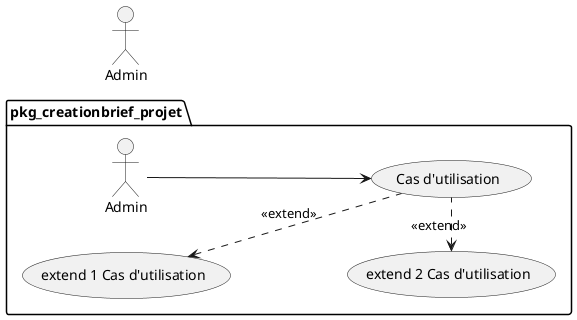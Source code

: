 @startuml uses_cases_pkg_creationbrief_projet

left to right direction


actor Admin as admin

package pkg_creationbrief_projet {

  Admin -->  (Cas d'utilisation) 
  (extend 1 Cas d'utilisation)  <..  (Cas d'utilisation)  : <<extend>>
  (extend 2 Cas d'utilisation)  <.  (Cas d'utilisation)  : <<extend>>
}  

' note right of admin : "note 1"

@enduml
